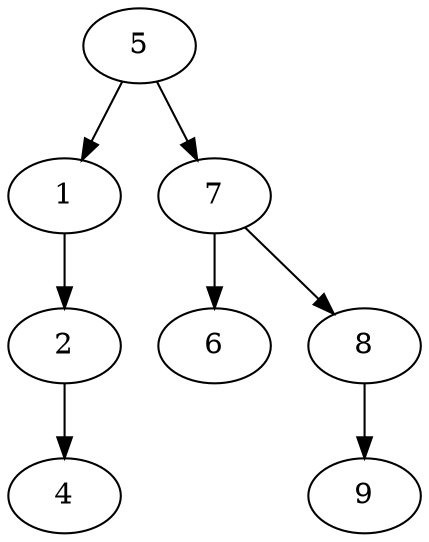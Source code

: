 digraph 9 {"4""2" -> "4";"1" -> "2";"5" -> "1";"6""7" -> "6";"9""8" -> "9";"7" -> "8";"5" -> "7"; }
